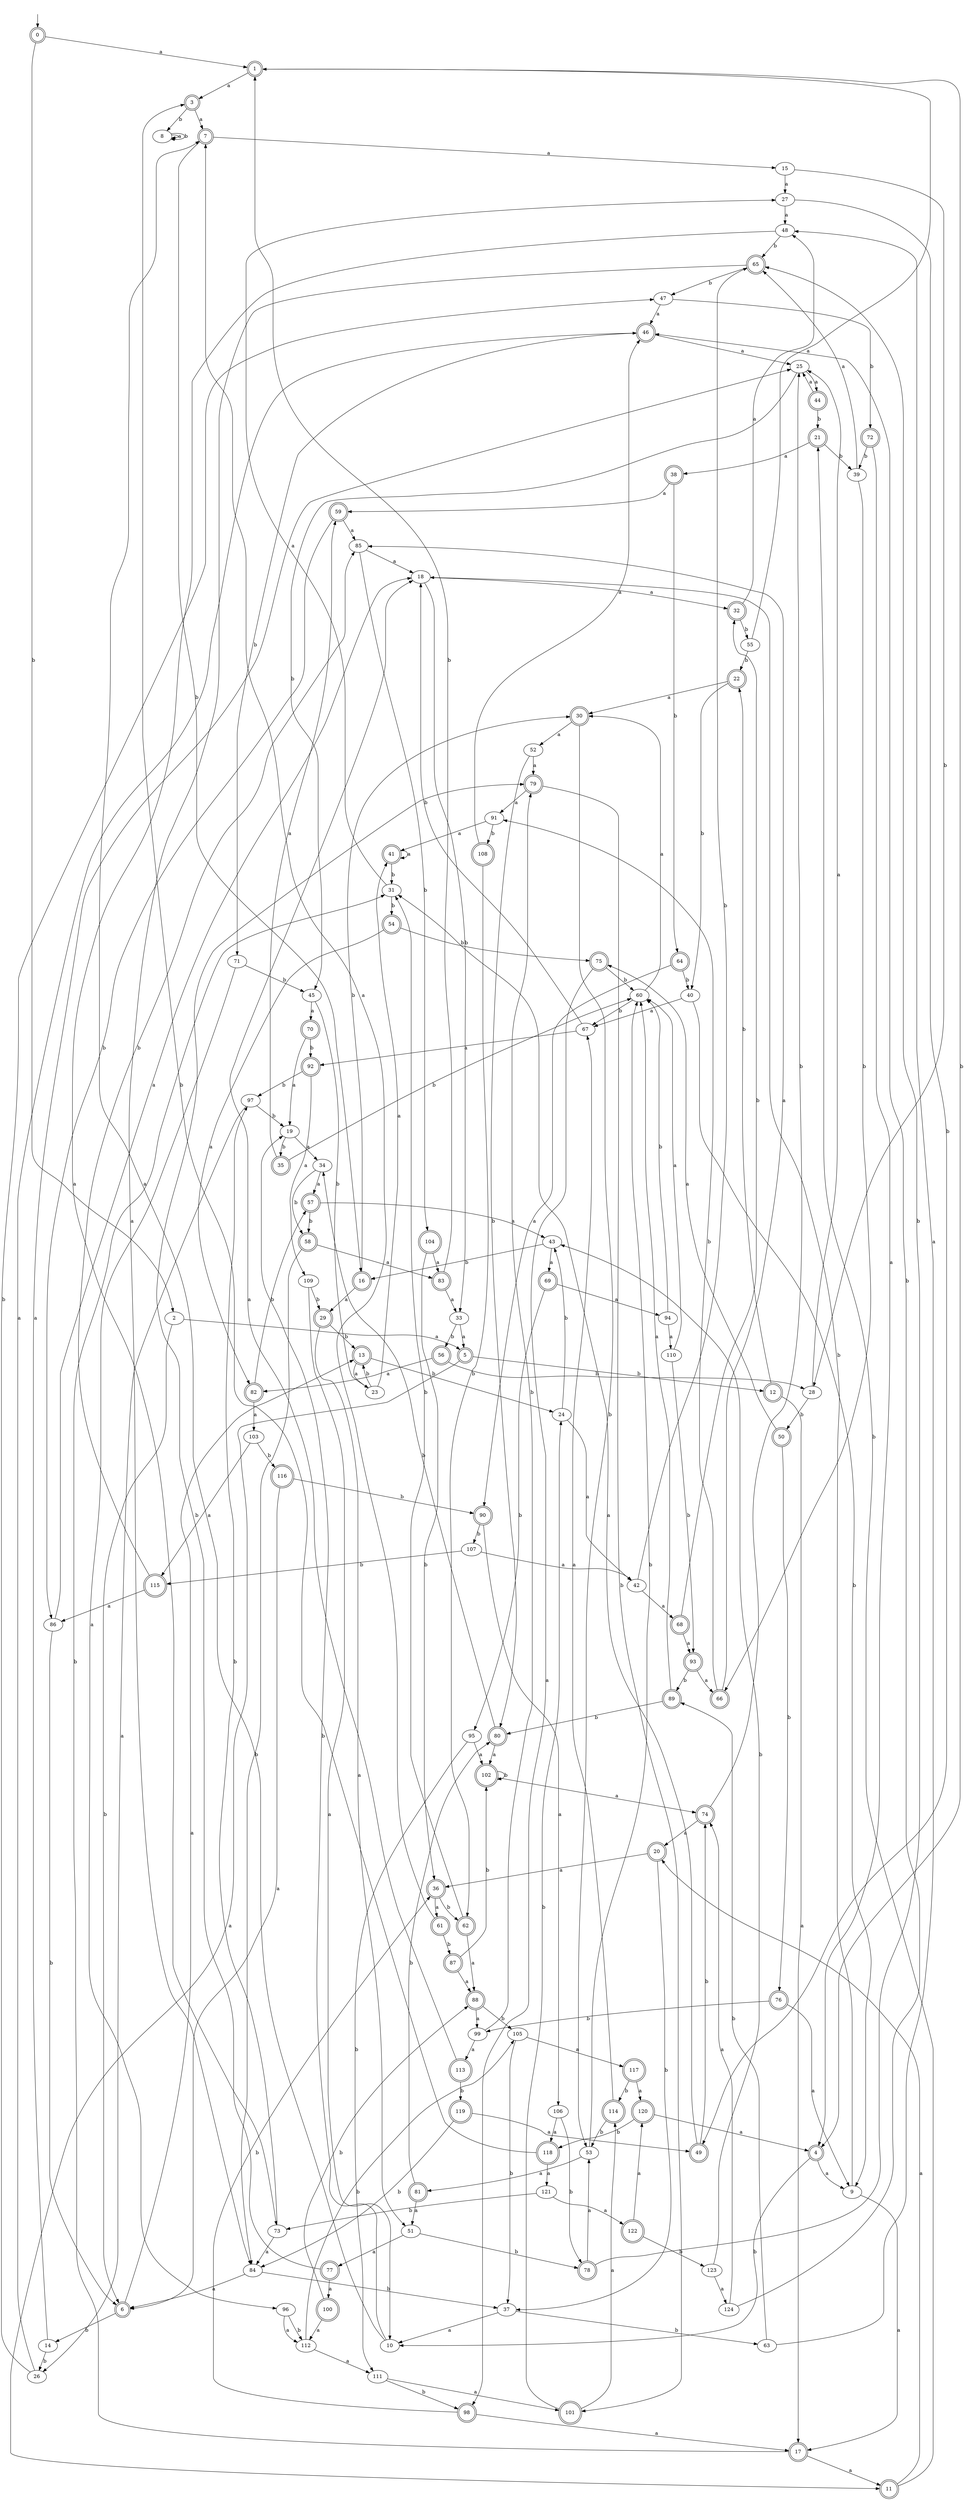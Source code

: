 digraph RandomDFA {
  __start0 [label="", shape=none];
  __start0 -> 0 [label=""];
  0 [shape=circle] [shape=doublecircle]
  0 -> 1 [label="a"]
  0 -> 2 [label="b"]
  1 [shape=doublecircle]
  1 -> 3 [label="a"]
  1 -> 4 [label="b"]
  2
  2 -> 5 [label="a"]
  2 -> 6 [label="b"]
  3 [shape=doublecircle]
  3 -> 7 [label="a"]
  3 -> 8 [label="b"]
  4 [shape=doublecircle]
  4 -> 9 [label="a"]
  4 -> 10 [label="b"]
  5 [shape=doublecircle]
  5 -> 11 [label="a"]
  5 -> 12 [label="b"]
  6 [shape=doublecircle]
  6 -> 13 [label="a"]
  6 -> 14 [label="b"]
  7 [shape=doublecircle]
  7 -> 15 [label="a"]
  7 -> 16 [label="b"]
  8
  8 -> 8 [label="a"]
  8 -> 8 [label="b"]
  9
  9 -> 17 [label="a"]
  9 -> 18 [label="b"]
  10
  10 -> 7 [label="a"]
  10 -> 19 [label="b"]
  11 [shape=doublecircle]
  11 -> 20 [label="a"]
  11 -> 21 [label="b"]
  12 [shape=doublecircle]
  12 -> 17 [label="a"]
  12 -> 22 [label="b"]
  13 [shape=doublecircle]
  13 -> 23 [label="a"]
  13 -> 24 [label="b"]
  14
  14 -> 25 [label="a"]
  14 -> 26 [label="b"]
  15
  15 -> 27 [label="a"]
  15 -> 28 [label="b"]
  16 [shape=doublecircle]
  16 -> 29 [label="a"]
  16 -> 30 [label="b"]
  17 [shape=doublecircle]
  17 -> 11 [label="a"]
  17 -> 31 [label="b"]
  18
  18 -> 32 [label="a"]
  18 -> 33 [label="b"]
  19
  19 -> 34 [label="a"]
  19 -> 35 [label="b"]
  20 [shape=doublecircle]
  20 -> 36 [label="a"]
  20 -> 37 [label="b"]
  21 [shape=doublecircle]
  21 -> 38 [label="a"]
  21 -> 39 [label="b"]
  22 [shape=doublecircle]
  22 -> 30 [label="a"]
  22 -> 40 [label="b"]
  23
  23 -> 41 [label="a"]
  23 -> 13 [label="b"]
  24
  24 -> 42 [label="a"]
  24 -> 43 [label="b"]
  25
  25 -> 44 [label="a"]
  25 -> 45 [label="b"]
  26
  26 -> 46 [label="a"]
  26 -> 47 [label="b"]
  27
  27 -> 48 [label="a"]
  27 -> 49 [label="b"]
  28
  28 -> 25 [label="a"]
  28 -> 50 [label="b"]
  29 [shape=doublecircle]
  29 -> 51 [label="a"]
  29 -> 13 [label="b"]
  30 [shape=doublecircle]
  30 -> 52 [label="a"]
  30 -> 53 [label="b"]
  31
  31 -> 27 [label="a"]
  31 -> 54 [label="b"]
  32 [shape=doublecircle]
  32 -> 48 [label="a"]
  32 -> 55 [label="b"]
  33
  33 -> 5 [label="a"]
  33 -> 56 [label="b"]
  34
  34 -> 57 [label="a"]
  34 -> 58 [label="b"]
  35 [shape=doublecircle]
  35 -> 59 [label="a"]
  35 -> 60 [label="b"]
  36 [shape=doublecircle]
  36 -> 61 [label="a"]
  36 -> 62 [label="b"]
  37
  37 -> 10 [label="a"]
  37 -> 63 [label="b"]
  38 [shape=doublecircle]
  38 -> 59 [label="a"]
  38 -> 64 [label="b"]
  39
  39 -> 65 [label="a"]
  39 -> 66 [label="b"]
  40
  40 -> 67 [label="a"]
  40 -> 9 [label="b"]
  41 [shape=doublecircle]
  41 -> 41 [label="a"]
  41 -> 31 [label="b"]
  42
  42 -> 68 [label="a"]
  42 -> 65 [label="b"]
  43
  43 -> 69 [label="a"]
  43 -> 16 [label="b"]
  44 [shape=doublecircle]
  44 -> 25 [label="a"]
  44 -> 21 [label="b"]
  45
  45 -> 70 [label="a"]
  45 -> 23 [label="b"]
  46 [shape=doublecircle]
  46 -> 25 [label="a"]
  46 -> 71 [label="b"]
  47
  47 -> 46 [label="a"]
  47 -> 72 [label="b"]
  48
  48 -> 73 [label="a"]
  48 -> 65 [label="b"]
  49 [shape=doublecircle]
  49 -> 31 [label="a"]
  49 -> 74 [label="b"]
  50 [shape=doublecircle]
  50 -> 75 [label="a"]
  50 -> 76 [label="b"]
  51
  51 -> 77 [label="a"]
  51 -> 78 [label="b"]
  52
  52 -> 79 [label="a"]
  52 -> 80 [label="b"]
  53
  53 -> 81 [label="a"]
  53 -> 60 [label="b"]
  54 [shape=doublecircle]
  54 -> 82 [label="a"]
  54 -> 75 [label="b"]
  55
  55 -> 1 [label="a"]
  55 -> 22 [label="b"]
  56 [shape=doublecircle]
  56 -> 82 [label="a"]
  56 -> 28 [label="b"]
  57 [shape=doublecircle]
  57 -> 43 [label="a"]
  57 -> 58 [label="b"]
  58 [shape=doublecircle]
  58 -> 83 [label="a"]
  58 -> 84 [label="b"]
  59 [shape=doublecircle]
  59 -> 85 [label="a"]
  59 -> 86 [label="b"]
  60
  60 -> 30 [label="a"]
  60 -> 67 [label="b"]
  61 [shape=doublecircle]
  61 -> 7 [label="a"]
  61 -> 87 [label="b"]
  62 [shape=doublecircle]
  62 -> 88 [label="a"]
  62 -> 31 [label="b"]
  63
  63 -> 48 [label="a"]
  63 -> 89 [label="b"]
  64 [shape=doublecircle]
  64 -> 90 [label="a"]
  64 -> 40 [label="b"]
  65 [shape=doublecircle]
  65 -> 84 [label="a"]
  65 -> 47 [label="b"]
  66 [shape=doublecircle]
  66 -> 85 [label="a"]
  66 -> 91 [label="b"]
  67
  67 -> 92 [label="a"]
  67 -> 18 [label="b"]
  68 [shape=doublecircle]
  68 -> 93 [label="a"]
  68 -> 32 [label="b"]
  69 [shape=doublecircle]
  69 -> 94 [label="a"]
  69 -> 95 [label="b"]
  70 [shape=doublecircle]
  70 -> 19 [label="a"]
  70 -> 92 [label="b"]
  71
  71 -> 96 [label="a"]
  71 -> 45 [label="b"]
  72 [shape=doublecircle]
  72 -> 4 [label="a"]
  72 -> 39 [label="b"]
  73
  73 -> 84 [label="a"]
  73 -> 97 [label="b"]
  74 [shape=doublecircle]
  74 -> 20 [label="a"]
  74 -> 25 [label="b"]
  75 [shape=doublecircle]
  75 -> 98 [label="a"]
  75 -> 60 [label="b"]
  76 [shape=doublecircle]
  76 -> 9 [label="a"]
  76 -> 99 [label="b"]
  77 [shape=doublecircle]
  77 -> 100 [label="a"]
  77 -> 79 [label="b"]
  78 [shape=doublecircle]
  78 -> 53 [label="a"]
  78 -> 65 [label="b"]
  79 [shape=doublecircle]
  79 -> 91 [label="a"]
  79 -> 101 [label="b"]
  80 [shape=doublecircle]
  80 -> 102 [label="a"]
  80 -> 34 [label="b"]
  81 [shape=doublecircle]
  81 -> 51 [label="a"]
  81 -> 80 [label="b"]
  82 [shape=doublecircle]
  82 -> 103 [label="a"]
  82 -> 57 [label="b"]
  83 [shape=doublecircle]
  83 -> 33 [label="a"]
  83 -> 1 [label="b"]
  84
  84 -> 6 [label="a"]
  84 -> 37 [label="b"]
  85
  85 -> 18 [label="a"]
  85 -> 104 [label="b"]
  86
  86 -> 18 [label="a"]
  86 -> 6 [label="b"]
  87 [shape=doublecircle]
  87 -> 88 [label="a"]
  87 -> 102 [label="b"]
  88 [shape=doublecircle]
  88 -> 99 [label="a"]
  88 -> 105 [label="b"]
  89 [shape=doublecircle]
  89 -> 60 [label="a"]
  89 -> 80 [label="b"]
  90 [shape=doublecircle]
  90 -> 106 [label="a"]
  90 -> 107 [label="b"]
  91
  91 -> 41 [label="a"]
  91 -> 108 [label="b"]
  92 [shape=doublecircle]
  92 -> 109 [label="a"]
  92 -> 97 [label="b"]
  93 [shape=doublecircle]
  93 -> 66 [label="a"]
  93 -> 89 [label="b"]
  94
  94 -> 110 [label="a"]
  94 -> 60 [label="b"]
  95
  95 -> 102 [label="a"]
  95 -> 111 [label="b"]
  96
  96 -> 112 [label="a"]
  96 -> 112 [label="b"]
  97
  97 -> 26 [label="a"]
  97 -> 19 [label="b"]
  98 [shape=doublecircle]
  98 -> 17 [label="a"]
  98 -> 36 [label="b"]
  99
  99 -> 113 [label="a"]
  99 -> 79 [label="b"]
  100 [shape=doublecircle]
  100 -> 112 [label="a"]
  100 -> 88 [label="b"]
  101 [shape=doublecircle]
  101 -> 114 [label="a"]
  101 -> 24 [label="b"]
  102 [shape=doublecircle]
  102 -> 74 [label="a"]
  102 -> 102 [label="b"]
  103
  103 -> 115 [label="a"]
  103 -> 116 [label="b"]
  104 [shape=doublecircle]
  104 -> 83 [label="a"]
  104 -> 36 [label="b"]
  105
  105 -> 117 [label="a"]
  105 -> 37 [label="b"]
  106
  106 -> 118 [label="a"]
  106 -> 78 [label="b"]
  107
  107 -> 42 [label="a"]
  107 -> 115 [label="b"]
  108 [shape=doublecircle]
  108 -> 46 [label="a"]
  108 -> 62 [label="b"]
  109
  109 -> 10 [label="a"]
  109 -> 29 [label="b"]
  110
  110 -> 60 [label="a"]
  110 -> 93 [label="b"]
  111
  111 -> 101 [label="a"]
  111 -> 98 [label="b"]
  112
  112 -> 111 [label="a"]
  112 -> 105 [label="b"]
  113 [shape=doublecircle]
  113 -> 18 [label="a"]
  113 -> 119 [label="b"]
  114 [shape=doublecircle]
  114 -> 67 [label="a"]
  114 -> 53 [label="b"]
  115 [shape=doublecircle]
  115 -> 86 [label="a"]
  115 -> 85 [label="b"]
  116 [shape=doublecircle]
  116 -> 6 [label="a"]
  116 -> 90 [label="b"]
  117 [shape=doublecircle]
  117 -> 120 [label="a"]
  117 -> 114 [label="b"]
  118 [shape=doublecircle]
  118 -> 121 [label="a"]
  118 -> 3 [label="b"]
  119 [shape=doublecircle]
  119 -> 49 [label="a"]
  119 -> 84 [label="b"]
  120 [shape=doublecircle]
  120 -> 4 [label="a"]
  120 -> 118 [label="b"]
  121
  121 -> 122 [label="a"]
  121 -> 73 [label="b"]
  122 [shape=doublecircle]
  122 -> 120 [label="a"]
  122 -> 123 [label="b"]
  123
  123 -> 124 [label="a"]
  123 -> 43 [label="b"]
  124
  124 -> 74 [label="a"]
  124 -> 46 [label="b"]
}
